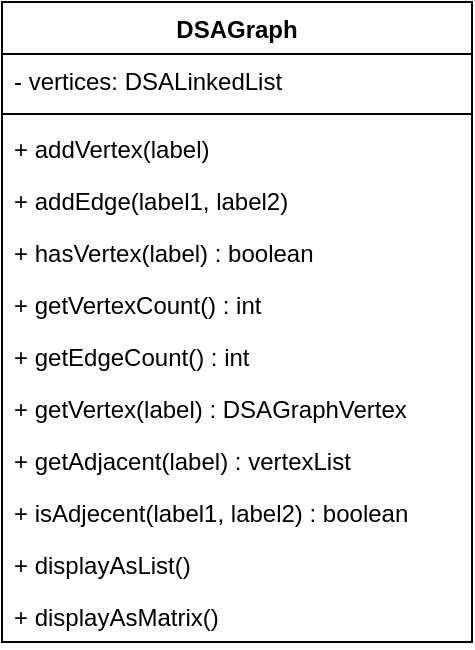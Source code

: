 <mxfile version="17.4.0" type="device"><diagram id="vhFq9IuLvcSi6y7AvBhm" name="Page-1"><mxGraphModel dx="1422" dy="776" grid="1" gridSize="10" guides="1" tooltips="1" connect="1" arrows="1" fold="1" page="1" pageScale="1" pageWidth="850" pageHeight="1100" math="0" shadow="0"><root><mxCell id="0"/><mxCell id="1" parent="0"/><mxCell id="G9o7iwNwdDwl2wHTqVew-1" value="DSAGraph" style="swimlane;fontStyle=1;align=center;verticalAlign=top;childLayout=stackLayout;horizontal=1;startSize=26;horizontalStack=0;resizeParent=1;resizeParentMax=0;resizeLast=0;collapsible=1;marginBottom=0;" vertex="1" parent="1"><mxGeometry x="260" y="140" width="235" height="320" as="geometry"/></mxCell><mxCell id="G9o7iwNwdDwl2wHTqVew-2" value="- vertices: DSALinkedList" style="text;strokeColor=none;fillColor=none;align=left;verticalAlign=top;spacingLeft=4;spacingRight=4;overflow=hidden;rotatable=0;points=[[0,0.5],[1,0.5]];portConstraint=eastwest;" vertex="1" parent="G9o7iwNwdDwl2wHTqVew-1"><mxGeometry y="26" width="235" height="26" as="geometry"/></mxCell><mxCell id="G9o7iwNwdDwl2wHTqVew-3" value="" style="line;strokeWidth=1;fillColor=none;align=left;verticalAlign=middle;spacingTop=-1;spacingLeft=3;spacingRight=3;rotatable=0;labelPosition=right;points=[];portConstraint=eastwest;" vertex="1" parent="G9o7iwNwdDwl2wHTqVew-1"><mxGeometry y="52" width="235" height="8" as="geometry"/></mxCell><mxCell id="G9o7iwNwdDwl2wHTqVew-4" value="+ addVertex(label)" style="text;strokeColor=none;fillColor=none;align=left;verticalAlign=top;spacingLeft=4;spacingRight=4;overflow=hidden;rotatable=0;points=[[0,0.5],[1,0.5]];portConstraint=eastwest;" vertex="1" parent="G9o7iwNwdDwl2wHTqVew-1"><mxGeometry y="60" width="235" height="26" as="geometry"/></mxCell><mxCell id="G9o7iwNwdDwl2wHTqVew-6" value="+ addEdge(label1, label2)" style="text;strokeColor=none;fillColor=none;align=left;verticalAlign=top;spacingLeft=4;spacingRight=4;overflow=hidden;rotatable=0;points=[[0,0.5],[1,0.5]];portConstraint=eastwest;" vertex="1" parent="G9o7iwNwdDwl2wHTqVew-1"><mxGeometry y="86" width="235" height="26" as="geometry"/></mxCell><mxCell id="G9o7iwNwdDwl2wHTqVew-7" value="+ hasVertex(label) : boolean" style="text;strokeColor=none;fillColor=none;align=left;verticalAlign=top;spacingLeft=4;spacingRight=4;overflow=hidden;rotatable=0;points=[[0,0.5],[1,0.5]];portConstraint=eastwest;" vertex="1" parent="G9o7iwNwdDwl2wHTqVew-1"><mxGeometry y="112" width="235" height="26" as="geometry"/></mxCell><mxCell id="G9o7iwNwdDwl2wHTqVew-8" value="+ getVertexCount() : int" style="text;strokeColor=none;fillColor=none;align=left;verticalAlign=top;spacingLeft=4;spacingRight=4;overflow=hidden;rotatable=0;points=[[0,0.5],[1,0.5]];portConstraint=eastwest;" vertex="1" parent="G9o7iwNwdDwl2wHTqVew-1"><mxGeometry y="138" width="235" height="26" as="geometry"/></mxCell><mxCell id="G9o7iwNwdDwl2wHTqVew-9" value="+ getEdgeCount() : int" style="text;strokeColor=none;fillColor=none;align=left;verticalAlign=top;spacingLeft=4;spacingRight=4;overflow=hidden;rotatable=0;points=[[0,0.5],[1,0.5]];portConstraint=eastwest;" vertex="1" parent="G9o7iwNwdDwl2wHTqVew-1"><mxGeometry y="164" width="235" height="26" as="geometry"/></mxCell><mxCell id="G9o7iwNwdDwl2wHTqVew-14" value="+ getVertex(label) : DSAGraphVertex" style="text;strokeColor=none;fillColor=none;align=left;verticalAlign=top;spacingLeft=4;spacingRight=4;overflow=hidden;rotatable=0;points=[[0,0.5],[1,0.5]];portConstraint=eastwest;" vertex="1" parent="G9o7iwNwdDwl2wHTqVew-1"><mxGeometry y="190" width="235" height="26" as="geometry"/></mxCell><mxCell id="G9o7iwNwdDwl2wHTqVew-11" value="+ getAdjacent(label) : vertexList" style="text;strokeColor=none;fillColor=none;align=left;verticalAlign=top;spacingLeft=4;spacingRight=4;overflow=hidden;rotatable=0;points=[[0,0.5],[1,0.5]];portConstraint=eastwest;" vertex="1" parent="G9o7iwNwdDwl2wHTqVew-1"><mxGeometry y="216" width="235" height="26" as="geometry"/></mxCell><mxCell id="G9o7iwNwdDwl2wHTqVew-10" value="+ isAdjecent(label1, label2) : boolean" style="text;strokeColor=none;fillColor=none;align=left;verticalAlign=top;spacingLeft=4;spacingRight=4;overflow=hidden;rotatable=0;points=[[0,0.5],[1,0.5]];portConstraint=eastwest;" vertex="1" parent="G9o7iwNwdDwl2wHTqVew-1"><mxGeometry y="242" width="235" height="26" as="geometry"/></mxCell><mxCell id="G9o7iwNwdDwl2wHTqVew-12" value="+ displayAsList()" style="text;strokeColor=none;fillColor=none;align=left;verticalAlign=top;spacingLeft=4;spacingRight=4;overflow=hidden;rotatable=0;points=[[0,0.5],[1,0.5]];portConstraint=eastwest;" vertex="1" parent="G9o7iwNwdDwl2wHTqVew-1"><mxGeometry y="268" width="235" height="26" as="geometry"/></mxCell><mxCell id="G9o7iwNwdDwl2wHTqVew-13" value="+ displayAsMatrix()" style="text;strokeColor=none;fillColor=none;align=left;verticalAlign=top;spacingLeft=4;spacingRight=4;overflow=hidden;rotatable=0;points=[[0,0.5],[1,0.5]];portConstraint=eastwest;" vertex="1" parent="G9o7iwNwdDwl2wHTqVew-1"><mxGeometry y="294" width="235" height="26" as="geometry"/></mxCell></root></mxGraphModel></diagram></mxfile>